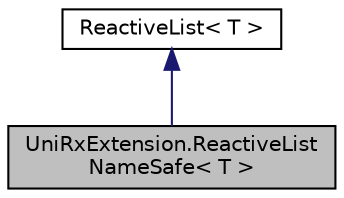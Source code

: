digraph "UniRxExtension.ReactiveListNameSafe&lt; T &gt;"
{
 // LATEX_PDF_SIZE
  edge [fontname="Helvetica",fontsize="10",labelfontname="Helvetica",labelfontsize="10"];
  node [fontname="Helvetica",fontsize="10",shape=record];
  Node1 [label="UniRxExtension.ReactiveList\lNameSafe\< T \>",height=0.2,width=0.4,color="black", fillcolor="grey75", style="filled", fontcolor="black",tooltip=" "];
  Node2 -> Node1 [dir="back",color="midnightblue",fontsize="10",style="solid",fontname="Helvetica"];
  Node2 [label="ReactiveList\< T \>",height=0.2,width=0.4,color="black", fillcolor="white", style="filled",URL="$class_uni_rx_extension_1_1_reactive_list.html",tooltip=" "];
}
